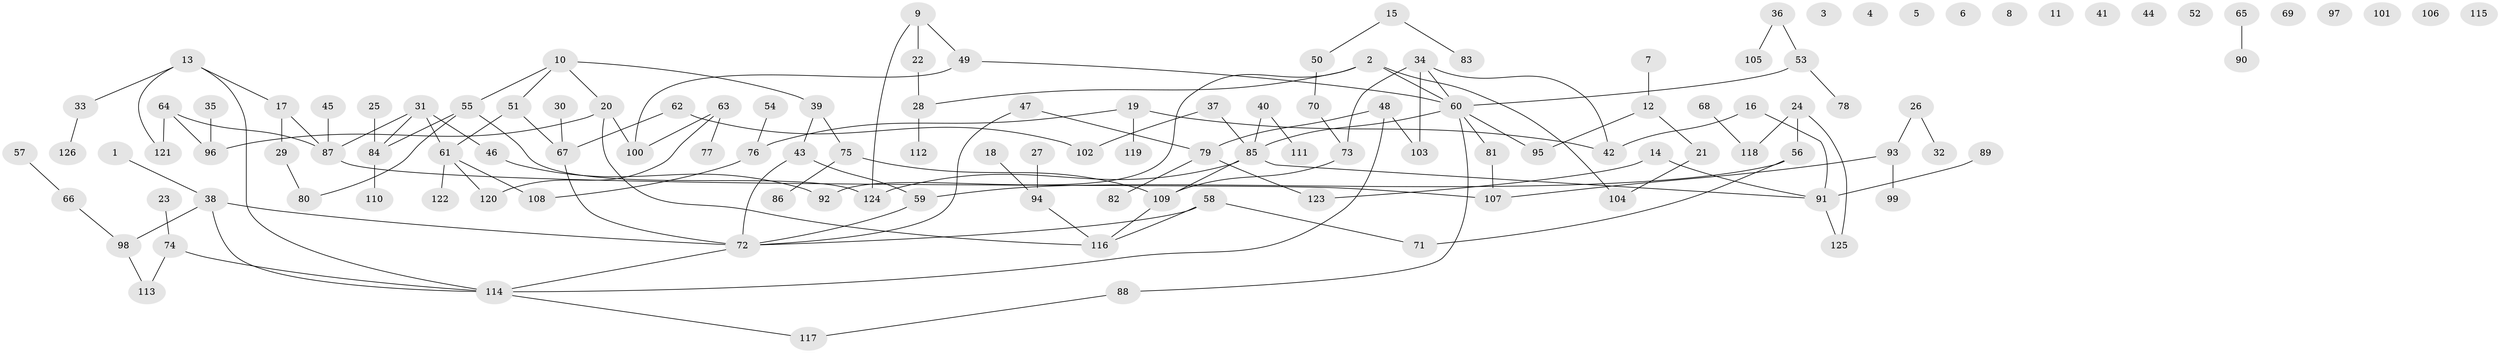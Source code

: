 // Generated by graph-tools (version 1.1) at 2025/00/03/09/25 03:00:50]
// undirected, 126 vertices, 139 edges
graph export_dot {
graph [start="1"]
  node [color=gray90,style=filled];
  1;
  2;
  3;
  4;
  5;
  6;
  7;
  8;
  9;
  10;
  11;
  12;
  13;
  14;
  15;
  16;
  17;
  18;
  19;
  20;
  21;
  22;
  23;
  24;
  25;
  26;
  27;
  28;
  29;
  30;
  31;
  32;
  33;
  34;
  35;
  36;
  37;
  38;
  39;
  40;
  41;
  42;
  43;
  44;
  45;
  46;
  47;
  48;
  49;
  50;
  51;
  52;
  53;
  54;
  55;
  56;
  57;
  58;
  59;
  60;
  61;
  62;
  63;
  64;
  65;
  66;
  67;
  68;
  69;
  70;
  71;
  72;
  73;
  74;
  75;
  76;
  77;
  78;
  79;
  80;
  81;
  82;
  83;
  84;
  85;
  86;
  87;
  88;
  89;
  90;
  91;
  92;
  93;
  94;
  95;
  96;
  97;
  98;
  99;
  100;
  101;
  102;
  103;
  104;
  105;
  106;
  107;
  108;
  109;
  110;
  111;
  112;
  113;
  114;
  115;
  116;
  117;
  118;
  119;
  120;
  121;
  122;
  123;
  124;
  125;
  126;
  1 -- 38;
  2 -- 28;
  2 -- 60;
  2 -- 92;
  2 -- 104;
  7 -- 12;
  9 -- 22;
  9 -- 49;
  9 -- 124;
  10 -- 20;
  10 -- 39;
  10 -- 51;
  10 -- 55;
  12 -- 21;
  12 -- 95;
  13 -- 17;
  13 -- 33;
  13 -- 114;
  13 -- 121;
  14 -- 91;
  14 -- 123;
  15 -- 50;
  15 -- 83;
  16 -- 42;
  16 -- 91;
  17 -- 29;
  17 -- 87;
  18 -- 94;
  19 -- 42;
  19 -- 76;
  19 -- 119;
  20 -- 96;
  20 -- 100;
  20 -- 116;
  21 -- 104;
  22 -- 28;
  23 -- 74;
  24 -- 56;
  24 -- 118;
  24 -- 125;
  25 -- 84;
  26 -- 32;
  26 -- 93;
  27 -- 94;
  28 -- 112;
  29 -- 80;
  30 -- 67;
  31 -- 46;
  31 -- 61;
  31 -- 84;
  31 -- 87;
  33 -- 126;
  34 -- 42;
  34 -- 60;
  34 -- 73;
  34 -- 103;
  35 -- 96;
  36 -- 53;
  36 -- 105;
  37 -- 85;
  37 -- 102;
  38 -- 72;
  38 -- 98;
  38 -- 114;
  39 -- 43;
  39 -- 75;
  40 -- 85;
  40 -- 111;
  43 -- 59;
  43 -- 72;
  45 -- 87;
  46 -- 92;
  47 -- 72;
  47 -- 79;
  48 -- 79;
  48 -- 103;
  48 -- 114;
  49 -- 60;
  49 -- 100;
  50 -- 70;
  51 -- 61;
  51 -- 67;
  53 -- 60;
  53 -- 78;
  54 -- 76;
  55 -- 80;
  55 -- 84;
  55 -- 124;
  56 -- 59;
  56 -- 71;
  57 -- 66;
  58 -- 71;
  58 -- 72;
  58 -- 116;
  59 -- 72;
  60 -- 81;
  60 -- 85;
  60 -- 88;
  60 -- 95;
  61 -- 108;
  61 -- 120;
  61 -- 122;
  62 -- 67;
  62 -- 102;
  63 -- 77;
  63 -- 100;
  63 -- 120;
  64 -- 87;
  64 -- 96;
  64 -- 121;
  65 -- 90;
  66 -- 98;
  67 -- 72;
  68 -- 118;
  70 -- 73;
  72 -- 114;
  73 -- 109;
  74 -- 113;
  74 -- 114;
  75 -- 86;
  75 -- 109;
  76 -- 108;
  79 -- 82;
  79 -- 123;
  81 -- 107;
  84 -- 110;
  85 -- 91;
  85 -- 109;
  85 -- 124;
  87 -- 107;
  88 -- 117;
  89 -- 91;
  91 -- 125;
  93 -- 99;
  93 -- 107;
  94 -- 116;
  98 -- 113;
  109 -- 116;
  114 -- 117;
}

